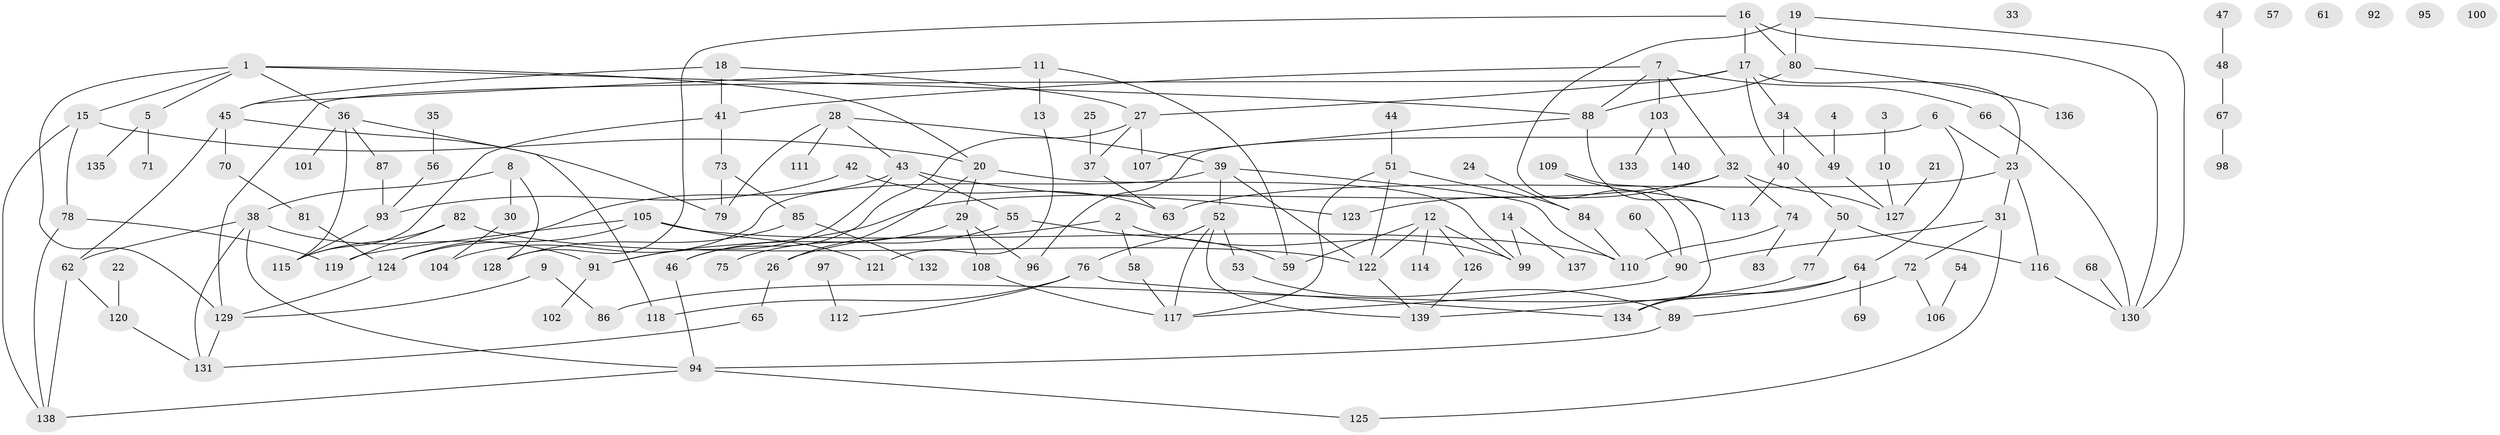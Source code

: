 // coarse degree distribution, {1: 0.2857142857142857, 2: 0.2, 6: 0.05714285714285714, 0: 0.08571428571428572, 4: 0.11428571428571428, 5: 0.07142857142857142, 3: 0.1, 9: 0.014285714285714285, 7: 0.02857142857142857, 8: 0.014285714285714285, 13: 0.014285714285714285, 12: 0.014285714285714285}
// Generated by graph-tools (version 1.1) at 2025/42/03/04/25 21:42:24]
// undirected, 140 vertices, 191 edges
graph export_dot {
graph [start="1"]
  node [color=gray90,style=filled];
  1;
  2;
  3;
  4;
  5;
  6;
  7;
  8;
  9;
  10;
  11;
  12;
  13;
  14;
  15;
  16;
  17;
  18;
  19;
  20;
  21;
  22;
  23;
  24;
  25;
  26;
  27;
  28;
  29;
  30;
  31;
  32;
  33;
  34;
  35;
  36;
  37;
  38;
  39;
  40;
  41;
  42;
  43;
  44;
  45;
  46;
  47;
  48;
  49;
  50;
  51;
  52;
  53;
  54;
  55;
  56;
  57;
  58;
  59;
  60;
  61;
  62;
  63;
  64;
  65;
  66;
  67;
  68;
  69;
  70;
  71;
  72;
  73;
  74;
  75;
  76;
  77;
  78;
  79;
  80;
  81;
  82;
  83;
  84;
  85;
  86;
  87;
  88;
  89;
  90;
  91;
  92;
  93;
  94;
  95;
  96;
  97;
  98;
  99;
  100;
  101;
  102;
  103;
  104;
  105;
  106;
  107;
  108;
  109;
  110;
  111;
  112;
  113;
  114;
  115;
  116;
  117;
  118;
  119;
  120;
  121;
  122;
  123;
  124;
  125;
  126;
  127;
  128;
  129;
  130;
  131;
  132;
  133;
  134;
  135;
  136;
  137;
  138;
  139;
  140;
  1 -- 5;
  1 -- 15;
  1 -- 20;
  1 -- 36;
  1 -- 88;
  1 -- 129;
  2 -- 26;
  2 -- 58;
  2 -- 99;
  3 -- 10;
  4 -- 49;
  5 -- 71;
  5 -- 135;
  6 -- 23;
  6 -- 64;
  6 -- 96;
  7 -- 32;
  7 -- 41;
  7 -- 66;
  7 -- 88;
  7 -- 103;
  8 -- 30;
  8 -- 38;
  8 -- 128;
  9 -- 86;
  9 -- 129;
  10 -- 127;
  11 -- 13;
  11 -- 45;
  11 -- 59;
  12 -- 59;
  12 -- 99;
  12 -- 114;
  12 -- 122;
  12 -- 126;
  13 -- 121;
  14 -- 99;
  14 -- 137;
  15 -- 20;
  15 -- 78;
  15 -- 138;
  16 -- 17;
  16 -- 80;
  16 -- 128;
  16 -- 130;
  17 -- 23;
  17 -- 27;
  17 -- 34;
  17 -- 40;
  17 -- 129;
  18 -- 27;
  18 -- 41;
  18 -- 45;
  19 -- 80;
  19 -- 90;
  19 -- 130;
  20 -- 26;
  20 -- 29;
  20 -- 99;
  21 -- 127;
  22 -- 120;
  23 -- 31;
  23 -- 63;
  23 -- 116;
  24 -- 84;
  25 -- 37;
  26 -- 65;
  27 -- 37;
  27 -- 46;
  27 -- 107;
  28 -- 39;
  28 -- 43;
  28 -- 79;
  28 -- 111;
  29 -- 46;
  29 -- 96;
  29 -- 108;
  30 -- 104;
  31 -- 72;
  31 -- 90;
  31 -- 125;
  32 -- 74;
  32 -- 91;
  32 -- 123;
  32 -- 127;
  34 -- 40;
  34 -- 49;
  35 -- 56;
  36 -- 87;
  36 -- 101;
  36 -- 115;
  36 -- 118;
  37 -- 63;
  38 -- 62;
  38 -- 91;
  38 -- 94;
  38 -- 131;
  39 -- 52;
  39 -- 104;
  39 -- 110;
  39 -- 122;
  40 -- 50;
  40 -- 113;
  41 -- 73;
  41 -- 115;
  42 -- 63;
  42 -- 93;
  43 -- 55;
  43 -- 91;
  43 -- 123;
  43 -- 124;
  44 -- 51;
  45 -- 62;
  45 -- 70;
  45 -- 79;
  46 -- 94;
  47 -- 48;
  48 -- 67;
  49 -- 127;
  50 -- 77;
  50 -- 116;
  51 -- 84;
  51 -- 117;
  51 -- 122;
  52 -- 53;
  52 -- 76;
  52 -- 117;
  52 -- 139;
  53 -- 89;
  54 -- 106;
  55 -- 59;
  55 -- 75;
  56 -- 93;
  58 -- 117;
  60 -- 90;
  62 -- 120;
  62 -- 138;
  64 -- 69;
  64 -- 86;
  64 -- 134;
  65 -- 131;
  66 -- 130;
  67 -- 98;
  68 -- 130;
  70 -- 81;
  72 -- 89;
  72 -- 106;
  73 -- 79;
  73 -- 85;
  74 -- 83;
  74 -- 110;
  76 -- 112;
  76 -- 118;
  76 -- 134;
  77 -- 139;
  78 -- 119;
  78 -- 138;
  80 -- 88;
  80 -- 136;
  81 -- 124;
  82 -- 115;
  82 -- 119;
  82 -- 122;
  84 -- 110;
  85 -- 128;
  85 -- 132;
  87 -- 93;
  88 -- 107;
  88 -- 113;
  89 -- 94;
  90 -- 117;
  91 -- 102;
  93 -- 115;
  94 -- 125;
  94 -- 138;
  97 -- 112;
  103 -- 133;
  103 -- 140;
  105 -- 110;
  105 -- 119;
  105 -- 121;
  105 -- 124;
  108 -- 117;
  109 -- 113;
  109 -- 134;
  116 -- 130;
  120 -- 131;
  122 -- 139;
  124 -- 129;
  126 -- 139;
  129 -- 131;
}
